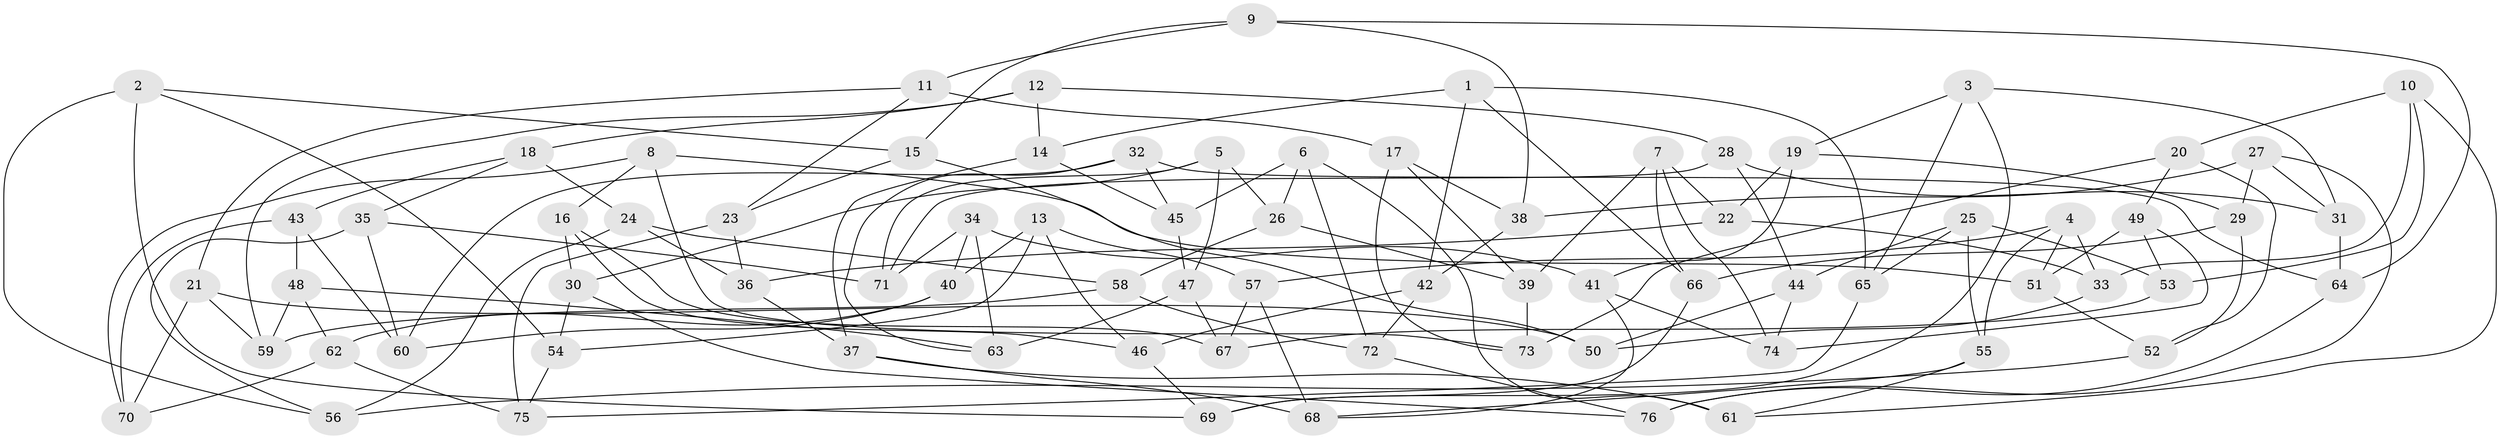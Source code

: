 // Generated by graph-tools (version 1.1) at 2025/11/02/27/25 16:11:46]
// undirected, 76 vertices, 152 edges
graph export_dot {
graph [start="1"]
  node [color=gray90,style=filled];
  1;
  2;
  3;
  4;
  5;
  6;
  7;
  8;
  9;
  10;
  11;
  12;
  13;
  14;
  15;
  16;
  17;
  18;
  19;
  20;
  21;
  22;
  23;
  24;
  25;
  26;
  27;
  28;
  29;
  30;
  31;
  32;
  33;
  34;
  35;
  36;
  37;
  38;
  39;
  40;
  41;
  42;
  43;
  44;
  45;
  46;
  47;
  48;
  49;
  50;
  51;
  52;
  53;
  54;
  55;
  56;
  57;
  58;
  59;
  60;
  61;
  62;
  63;
  64;
  65;
  66;
  67;
  68;
  69;
  70;
  71;
  72;
  73;
  74;
  75;
  76;
  1 -- 65;
  1 -- 14;
  1 -- 66;
  1 -- 42;
  2 -- 54;
  2 -- 15;
  2 -- 56;
  2 -- 69;
  3 -- 69;
  3 -- 65;
  3 -- 31;
  3 -- 19;
  4 -- 33;
  4 -- 57;
  4 -- 51;
  4 -- 55;
  5 -- 30;
  5 -- 71;
  5 -- 47;
  5 -- 26;
  6 -- 72;
  6 -- 61;
  6 -- 45;
  6 -- 26;
  7 -- 22;
  7 -- 39;
  7 -- 66;
  7 -- 74;
  8 -- 70;
  8 -- 73;
  8 -- 16;
  8 -- 51;
  9 -- 15;
  9 -- 38;
  9 -- 64;
  9 -- 11;
  10 -- 20;
  10 -- 61;
  10 -- 33;
  10 -- 53;
  11 -- 23;
  11 -- 21;
  11 -- 17;
  12 -- 18;
  12 -- 14;
  12 -- 59;
  12 -- 28;
  13 -- 40;
  13 -- 46;
  13 -- 54;
  13 -- 57;
  14 -- 37;
  14 -- 45;
  15 -- 23;
  15 -- 50;
  16 -- 67;
  16 -- 30;
  16 -- 46;
  17 -- 39;
  17 -- 38;
  17 -- 73;
  18 -- 43;
  18 -- 35;
  18 -- 24;
  19 -- 22;
  19 -- 41;
  19 -- 29;
  20 -- 52;
  20 -- 73;
  20 -- 49;
  21 -- 59;
  21 -- 50;
  21 -- 70;
  22 -- 36;
  22 -- 33;
  23 -- 36;
  23 -- 75;
  24 -- 58;
  24 -- 36;
  24 -- 56;
  25 -- 44;
  25 -- 53;
  25 -- 65;
  25 -- 55;
  26 -- 39;
  26 -- 58;
  27 -- 29;
  27 -- 38;
  27 -- 76;
  27 -- 31;
  28 -- 44;
  28 -- 31;
  28 -- 71;
  29 -- 52;
  29 -- 66;
  30 -- 54;
  30 -- 76;
  31 -- 64;
  32 -- 45;
  32 -- 63;
  32 -- 64;
  32 -- 60;
  33 -- 50;
  34 -- 71;
  34 -- 41;
  34 -- 63;
  34 -- 40;
  35 -- 56;
  35 -- 60;
  35 -- 71;
  36 -- 37;
  37 -- 68;
  37 -- 61;
  38 -- 42;
  39 -- 73;
  40 -- 60;
  40 -- 62;
  41 -- 74;
  41 -- 68;
  42 -- 72;
  42 -- 46;
  43 -- 48;
  43 -- 70;
  43 -- 60;
  44 -- 50;
  44 -- 74;
  45 -- 47;
  46 -- 69;
  47 -- 63;
  47 -- 67;
  48 -- 62;
  48 -- 63;
  48 -- 59;
  49 -- 53;
  49 -- 51;
  49 -- 74;
  51 -- 52;
  52 -- 56;
  53 -- 67;
  54 -- 75;
  55 -- 61;
  55 -- 68;
  57 -- 67;
  57 -- 68;
  58 -- 72;
  58 -- 59;
  62 -- 70;
  62 -- 75;
  64 -- 76;
  65 -- 75;
  66 -- 69;
  72 -- 76;
}

